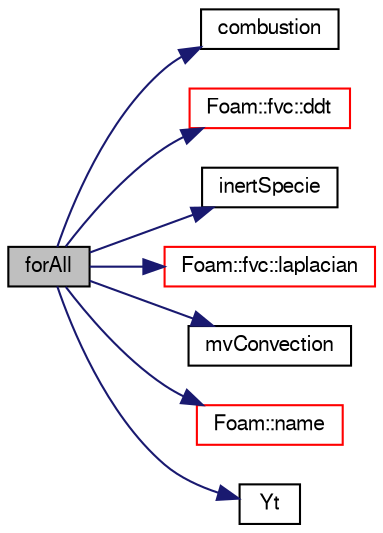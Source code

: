 digraph "forAll"
{
  bgcolor="transparent";
  edge [fontname="FreeSans",fontsize="10",labelfontname="FreeSans",labelfontsize="10"];
  node [fontname="FreeSans",fontsize="10",shape=record];
  rankdir="LR";
  Node1 [label="forAll",height=0.2,width=0.4,color="black", fillcolor="grey75", style="filled" fontcolor="black"];
  Node1 -> Node2 [color="midnightblue",fontsize="10",style="solid",fontname="FreeSans"];
  Node2 [label="combustion",height=0.2,width=0.4,color="black",URL="$a04042.html#a13c3ffd0e44644b3eb52a5d844b1b5fe"];
  Node1 -> Node3 [color="midnightblue",fontsize="10",style="solid",fontname="FreeSans"];
  Node3 [label="Foam::fvc::ddt",height=0.2,width=0.4,color="red",URL="$a10271.html#a5dc871206ab86042756c8ccfdc5797ad"];
  Node1 -> Node4 [color="midnightblue",fontsize="10",style="solid",fontname="FreeSans"];
  Node4 [label="inertSpecie",height=0.2,width=0.4,color="black",URL="$a04042.html#a176b66e849f8a3631fd523c56ab7a414"];
  Node1 -> Node5 [color="midnightblue",fontsize="10",style="solid",fontname="FreeSans"];
  Node5 [label="Foam::fvc::laplacian",height=0.2,width=0.4,color="red",URL="$a10271.html#ac75bff389d0405149b204b0d7ac214cd"];
  Node1 -> Node6 [color="midnightblue",fontsize="10",style="solid",fontname="FreeSans"];
  Node6 [label="mvConvection",height=0.2,width=0.4,color="black",URL="$a02961.html#a485ac6d8bab3756876f7dcf0087d72de"];
  Node1 -> Node7 [color="midnightblue",fontsize="10",style="solid",fontname="FreeSans"];
  Node7 [label="Foam::name",height=0.2,width=0.4,color="red",URL="$a10237.html#adcb0df2bd4953cb6bb390272d8263c3a",tooltip="Return a string representation of a complex. "];
  Node1 -> Node8 [color="midnightblue",fontsize="10",style="solid",fontname="FreeSans"];
  Node8 [label="Yt",height=0.2,width=0.4,color="black",URL="$a02961.html#a7746da0f0a93e9f860fcbe501c80f0d3"];
}
